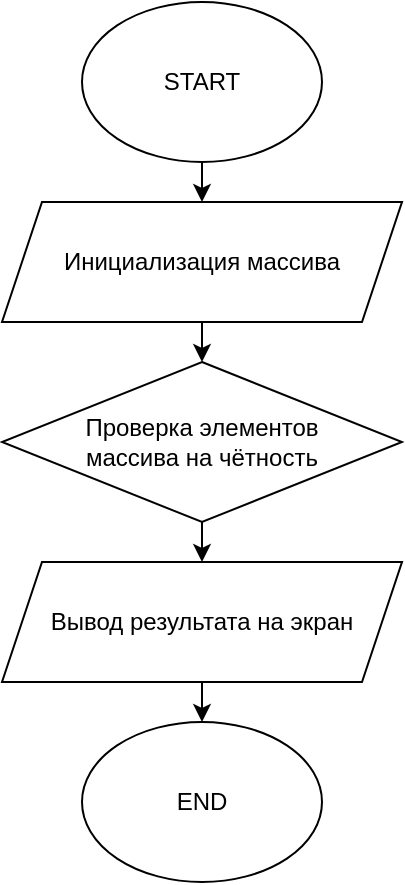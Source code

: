 <mxfile>
    <diagram id="GtBjTtFsDCDQepiAsOfW" name="Page-1">
        <mxGraphModel dx="306" dy="310" grid="1" gridSize="10" guides="1" tooltips="1" connect="1" arrows="1" fold="1" page="1" pageScale="1" pageWidth="827" pageHeight="1169" math="0" shadow="0">
            <root>
                <mxCell id="0"/>
                <mxCell id="1" parent="0"/>
                <mxCell id="6" value="" style="edgeStyle=none;html=1;" edge="1" parent="1" source="4" target="5">
                    <mxGeometry relative="1" as="geometry"/>
                </mxCell>
                <mxCell id="4" value="START" style="ellipse;whiteSpace=wrap;html=1;" vertex="1" parent="1">
                    <mxGeometry x="340" y="100" width="120" height="80" as="geometry"/>
                </mxCell>
                <mxCell id="8" value="" style="edgeStyle=none;html=1;" edge="1" parent="1" source="5" target="7">
                    <mxGeometry relative="1" as="geometry"/>
                </mxCell>
                <mxCell id="5" value="Инициализация массива" style="shape=parallelogram;perimeter=parallelogramPerimeter;whiteSpace=wrap;html=1;fixedSize=1;" vertex="1" parent="1">
                    <mxGeometry x="300" y="200" width="200" height="60" as="geometry"/>
                </mxCell>
                <mxCell id="10" value="" style="edgeStyle=none;html=1;" edge="1" parent="1" source="7" target="9">
                    <mxGeometry relative="1" as="geometry"/>
                </mxCell>
                <mxCell id="7" value="Проверка элементов &lt;br&gt;массива на чётность" style="rhombus;whiteSpace=wrap;html=1;" vertex="1" parent="1">
                    <mxGeometry x="300" y="280" width="200" height="80" as="geometry"/>
                </mxCell>
                <mxCell id="12" value="" style="edgeStyle=none;html=1;" edge="1" parent="1" source="9" target="11">
                    <mxGeometry relative="1" as="geometry"/>
                </mxCell>
                <mxCell id="9" value="Вывод результата на экран" style="shape=parallelogram;perimeter=parallelogramPerimeter;whiteSpace=wrap;html=1;fixedSize=1;" vertex="1" parent="1">
                    <mxGeometry x="300" y="380" width="200" height="60" as="geometry"/>
                </mxCell>
                <mxCell id="11" value="END" style="ellipse;whiteSpace=wrap;html=1;" vertex="1" parent="1">
                    <mxGeometry x="340" y="460" width="120" height="80" as="geometry"/>
                </mxCell>
            </root>
        </mxGraphModel>
    </diagram>
</mxfile>